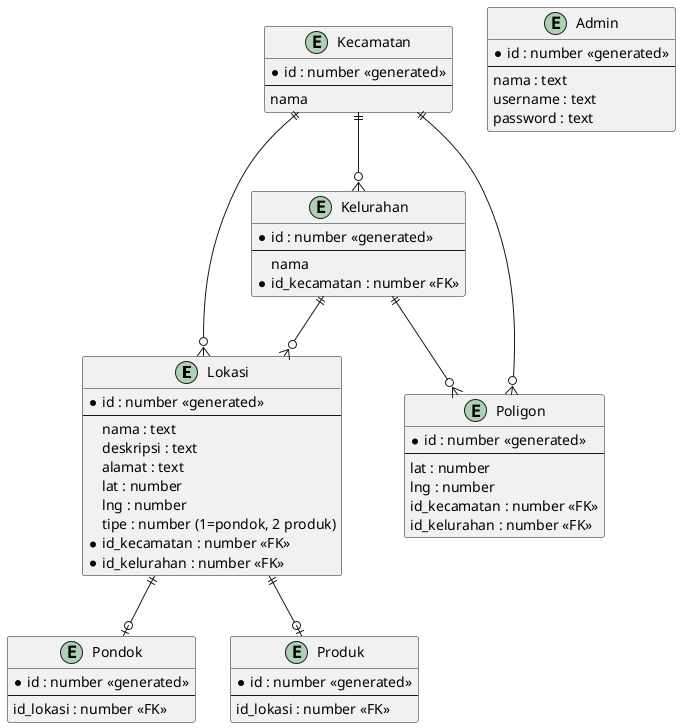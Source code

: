 @startuml initipin

entity Lokasi{
    * id : number <<generated>>
    ---
    nama : text
    deskripsi : text
    alamat : text
    lat : number
    lng : number
    tipe : number (1=pondok, 2 produk)
    * id_kecamatan : number <<FK>>
    * id_kelurahan : number <<FK>>
}

entity Pondok{
    * id : number <<generated>>
    ---
    id_lokasi : number <<FK>>
}

entity Produk{
    * id : number <<generated>>
    ---
    id_lokasi : number <<FK>>
}

entity Kecamatan{
    * id : number <<generated>>
    ---
    nama
}

entity Kelurahan{
    * id : number <<generated>>
    ---
    nama
    * id_kecamatan : number <<FK>>
}

entity Poligon{
    * id : number <<generated>>
    ---
    lat : number
    lng : number
    id_kecamatan : number <<FK>>
    id_kelurahan : number <<FK>>
}

entity Admin{
    * id : number <<generated>>
    ---
    nama : text
    username : text
    password : text
}

Lokasi ||--o| Pondok
Lokasi ||--o| Produk
Kecamatan ||--o{ Kelurahan
Kecamatan ||--o{ Lokasi
Kecamatan ||--o{ Poligon
Kelurahan ||--o{ Lokasi
Kelurahan ||--o{ Poligon


@enduml
